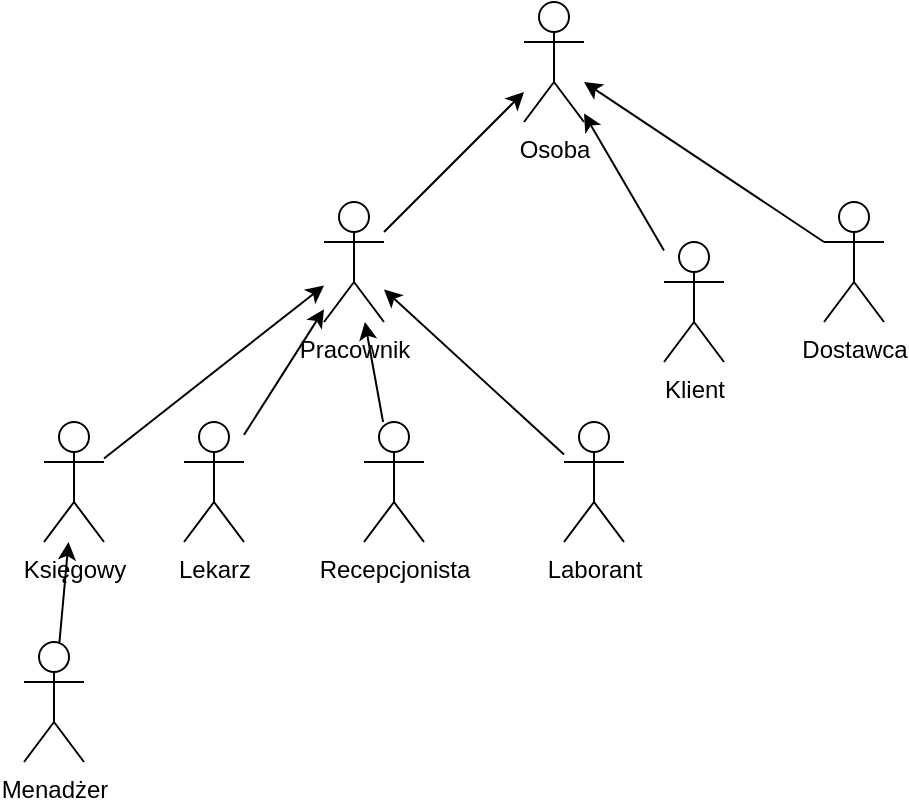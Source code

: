 <mxfile>
    <diagram id="0YOYk6wb6cNmY8IwZVml" name="Page-1">
        <mxGraphModel dx="498" dy="399" grid="1" gridSize="10" guides="1" tooltips="1" connect="1" arrows="1" fold="1" page="1" pageScale="1" pageWidth="827" pageHeight="1169" math="0" shadow="0">
            <root>
                <mxCell id="0"/>
                <mxCell id="1" parent="0"/>
                <mxCell id="3" value="Osoba" style="shape=umlActor;verticalLabelPosition=bottom;verticalAlign=top;html=1;outlineConnect=0;" vertex="1" parent="1">
                    <mxGeometry x="310" y="60" width="30" height="60" as="geometry"/>
                </mxCell>
                <mxCell id="5" value="Pracownik" style="shape=umlActor;verticalLabelPosition=bottom;verticalAlign=top;html=1;outlineConnect=0;" vertex="1" parent="1">
                    <mxGeometry x="210" y="160" width="30" height="60" as="geometry"/>
                </mxCell>
                <mxCell id="6" value="Klient" style="shape=umlActor;verticalLabelPosition=bottom;verticalAlign=top;html=1;outlineConnect=0;" vertex="1" parent="1">
                    <mxGeometry x="380" y="180" width="30" height="60" as="geometry"/>
                </mxCell>
                <mxCell id="15" style="edgeStyle=none;html=1;" edge="1" parent="1" source="7" target="5">
                    <mxGeometry relative="1" as="geometry">
                        <mxPoint x="210" y="220" as="targetPoint"/>
                    </mxGeometry>
                </mxCell>
                <mxCell id="7" value="Lekarz" style="shape=umlActor;verticalLabelPosition=bottom;verticalAlign=top;html=1;outlineConnect=0;" vertex="1" parent="1">
                    <mxGeometry x="140" y="270" width="30" height="60" as="geometry"/>
                </mxCell>
                <mxCell id="16" style="edgeStyle=none;html=1;" edge="1" parent="1" source="8" target="5">
                    <mxGeometry relative="1" as="geometry">
                        <mxPoint x="233" y="220" as="targetPoint"/>
                    </mxGeometry>
                </mxCell>
                <mxCell id="8" value="Recepcjonista" style="shape=umlActor;verticalLabelPosition=bottom;verticalAlign=top;html=1;outlineConnect=0;" vertex="1" parent="1">
                    <mxGeometry x="230" y="270" width="30" height="60" as="geometry"/>
                </mxCell>
                <mxCell id="17" style="edgeStyle=none;html=1;" edge="1" parent="1" source="9" target="5">
                    <mxGeometry relative="1" as="geometry">
                        <mxPoint x="240.0" y="220" as="targetPoint"/>
                    </mxGeometry>
                </mxCell>
                <mxCell id="9" value="Laborant" style="shape=umlActor;verticalLabelPosition=bottom;verticalAlign=top;html=1;outlineConnect=0;" vertex="1" parent="1">
                    <mxGeometry x="330" y="270" width="30" height="60" as="geometry"/>
                </mxCell>
                <mxCell id="19" style="edgeStyle=none;html=1;" edge="1" parent="1" source="10" target="3">
                    <mxGeometry relative="1" as="geometry"/>
                </mxCell>
                <mxCell id="10" value="Dostawca" style="shape=umlActor;verticalLabelPosition=bottom;verticalAlign=top;html=1;outlineConnect=0;" vertex="1" parent="1">
                    <mxGeometry x="460" y="160" width="30" height="60" as="geometry"/>
                </mxCell>
                <mxCell id="18" style="edgeStyle=none;html=1;" edge="1" parent="1" source="11" target="20">
                    <mxGeometry relative="1" as="geometry"/>
                </mxCell>
                <mxCell id="11" value="Menadżer" style="shape=umlActor;verticalLabelPosition=bottom;verticalAlign=top;html=1;outlineConnect=0;" vertex="1" parent="1">
                    <mxGeometry x="60" y="380" width="30" height="60" as="geometry"/>
                </mxCell>
                <mxCell id="12" value="" style="endArrow=classic;html=1;" edge="1" parent="1" source="5" target="3">
                    <mxGeometry width="50" height="50" relative="1" as="geometry">
                        <mxPoint x="250" y="180" as="sourcePoint"/>
                        <mxPoint x="300" y="130" as="targetPoint"/>
                    </mxGeometry>
                </mxCell>
                <mxCell id="14" value="" style="endArrow=classic;html=1;" edge="1" parent="1" source="6" target="3">
                    <mxGeometry width="50" height="50" relative="1" as="geometry">
                        <mxPoint x="330" y="250" as="sourcePoint"/>
                        <mxPoint x="360" y="140" as="targetPoint"/>
                    </mxGeometry>
                </mxCell>
                <mxCell id="20" value="Księgowy" style="shape=umlActor;verticalLabelPosition=bottom;verticalAlign=top;html=1;outlineConnect=0;" vertex="1" parent="1">
                    <mxGeometry x="70" y="270" width="30" height="60" as="geometry"/>
                </mxCell>
                <mxCell id="21" value="" style="endArrow=classic;html=1;" edge="1" parent="1" source="20" target="5">
                    <mxGeometry width="50" height="50" relative="1" as="geometry">
                        <mxPoint x="130" y="180" as="sourcePoint"/>
                        <mxPoint x="180" y="130" as="targetPoint"/>
                    </mxGeometry>
                </mxCell>
            </root>
        </mxGraphModel>
    </diagram>
</mxfile>
